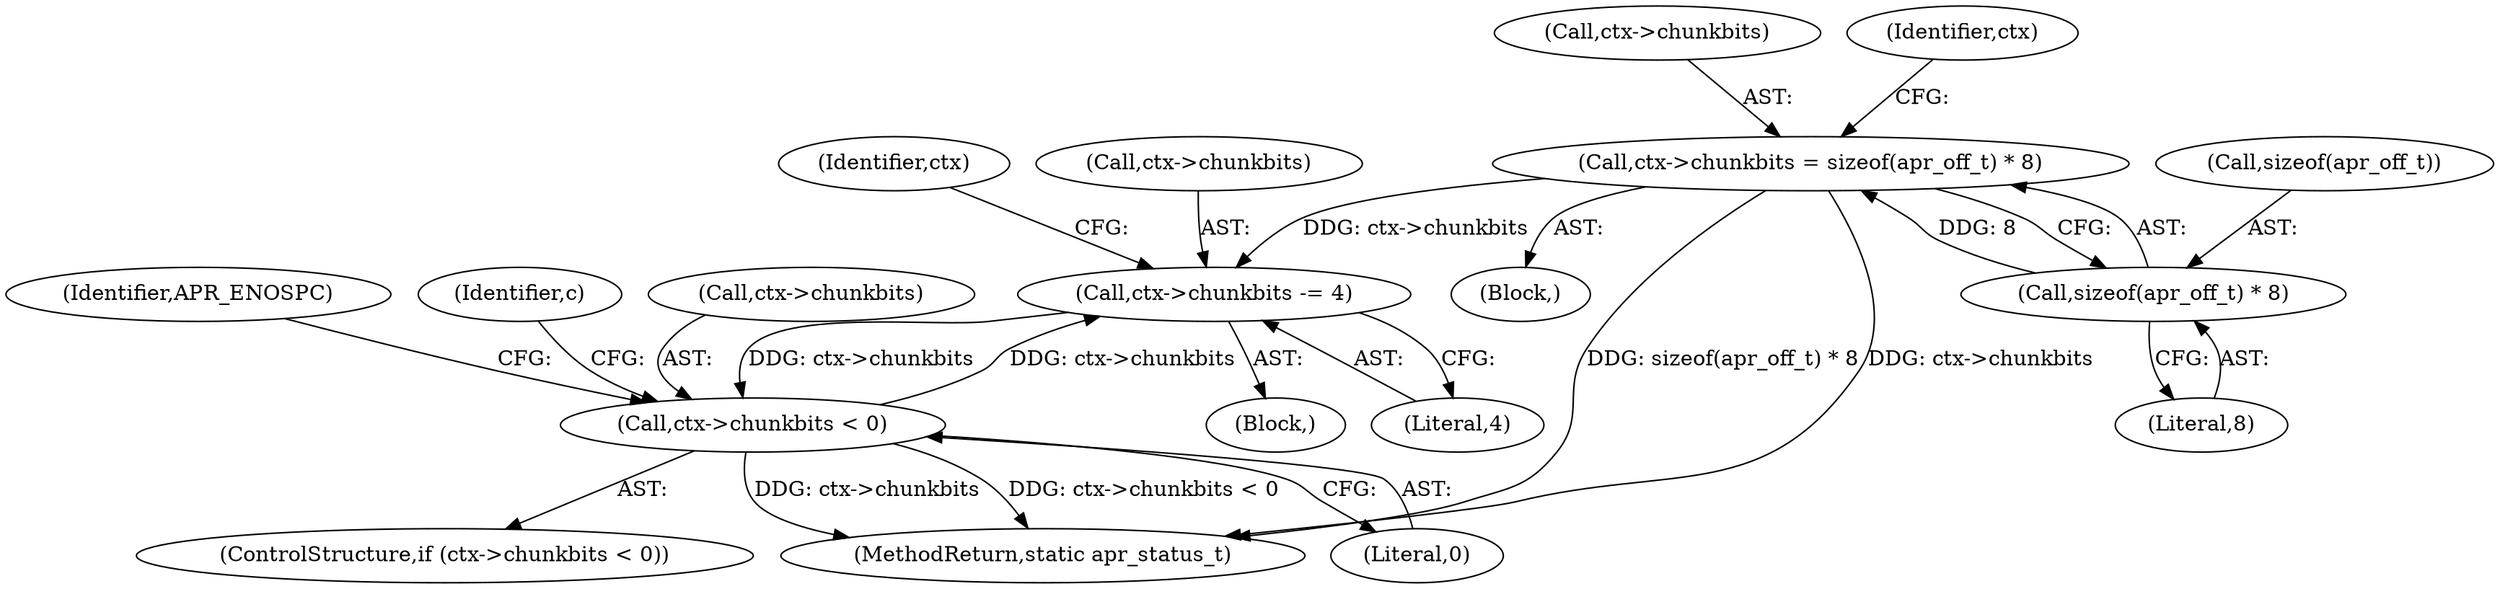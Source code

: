 digraph "0_httpd_e427c41257957b57036d5a549b260b6185d1dd73_0@pointer" {
"1000317" [label="(Call,ctx->chunkbits -= 4)"];
"1000323" [label="(Call,ctx->chunkbits < 0)"];
"1000317" [label="(Call,ctx->chunkbits -= 4)"];
"1000210" [label="(Call,ctx->chunkbits = sizeof(apr_off_t) * 8)"];
"1000214" [label="(Call,sizeof(apr_off_t) * 8)"];
"1000325" [label="(Identifier,ctx)"];
"1000321" [label="(Literal,4)"];
"1000330" [label="(Identifier,APR_ENOSPC)"];
"1000431" [label="(MethodReturn,static apr_status_t)"];
"1000217" [label="(Literal,8)"];
"1000190" [label="(Block,)"];
"1000317" [label="(Call,ctx->chunkbits -= 4)"];
"1000210" [label="(Call,ctx->chunkbits = sizeof(apr_off_t) * 8)"];
"1000334" [label="(Identifier,c)"];
"1000318" [label="(Call,ctx->chunkbits)"];
"1000323" [label="(Call,ctx->chunkbits < 0)"];
"1000214" [label="(Call,sizeof(apr_off_t) * 8)"];
"1000211" [label="(Call,ctx->chunkbits)"];
"1000220" [label="(Identifier,ctx)"];
"1000324" [label="(Call,ctx->chunkbits)"];
"1000215" [label="(Call,sizeof(apr_off_t))"];
"1000327" [label="(Literal,0)"];
"1000302" [label="(Block,)"];
"1000322" [label="(ControlStructure,if (ctx->chunkbits < 0))"];
"1000317" -> "1000302"  [label="AST: "];
"1000317" -> "1000321"  [label="CFG: "];
"1000318" -> "1000317"  [label="AST: "];
"1000321" -> "1000317"  [label="AST: "];
"1000325" -> "1000317"  [label="CFG: "];
"1000323" -> "1000317"  [label="DDG: ctx->chunkbits"];
"1000210" -> "1000317"  [label="DDG: ctx->chunkbits"];
"1000317" -> "1000323"  [label="DDG: ctx->chunkbits"];
"1000323" -> "1000322"  [label="AST: "];
"1000323" -> "1000327"  [label="CFG: "];
"1000324" -> "1000323"  [label="AST: "];
"1000327" -> "1000323"  [label="AST: "];
"1000330" -> "1000323"  [label="CFG: "];
"1000334" -> "1000323"  [label="CFG: "];
"1000323" -> "1000431"  [label="DDG: ctx->chunkbits"];
"1000323" -> "1000431"  [label="DDG: ctx->chunkbits < 0"];
"1000210" -> "1000190"  [label="AST: "];
"1000210" -> "1000214"  [label="CFG: "];
"1000211" -> "1000210"  [label="AST: "];
"1000214" -> "1000210"  [label="AST: "];
"1000220" -> "1000210"  [label="CFG: "];
"1000210" -> "1000431"  [label="DDG: sizeof(apr_off_t) * 8"];
"1000210" -> "1000431"  [label="DDG: ctx->chunkbits"];
"1000214" -> "1000210"  [label="DDG: 8"];
"1000214" -> "1000217"  [label="CFG: "];
"1000215" -> "1000214"  [label="AST: "];
"1000217" -> "1000214"  [label="AST: "];
}
